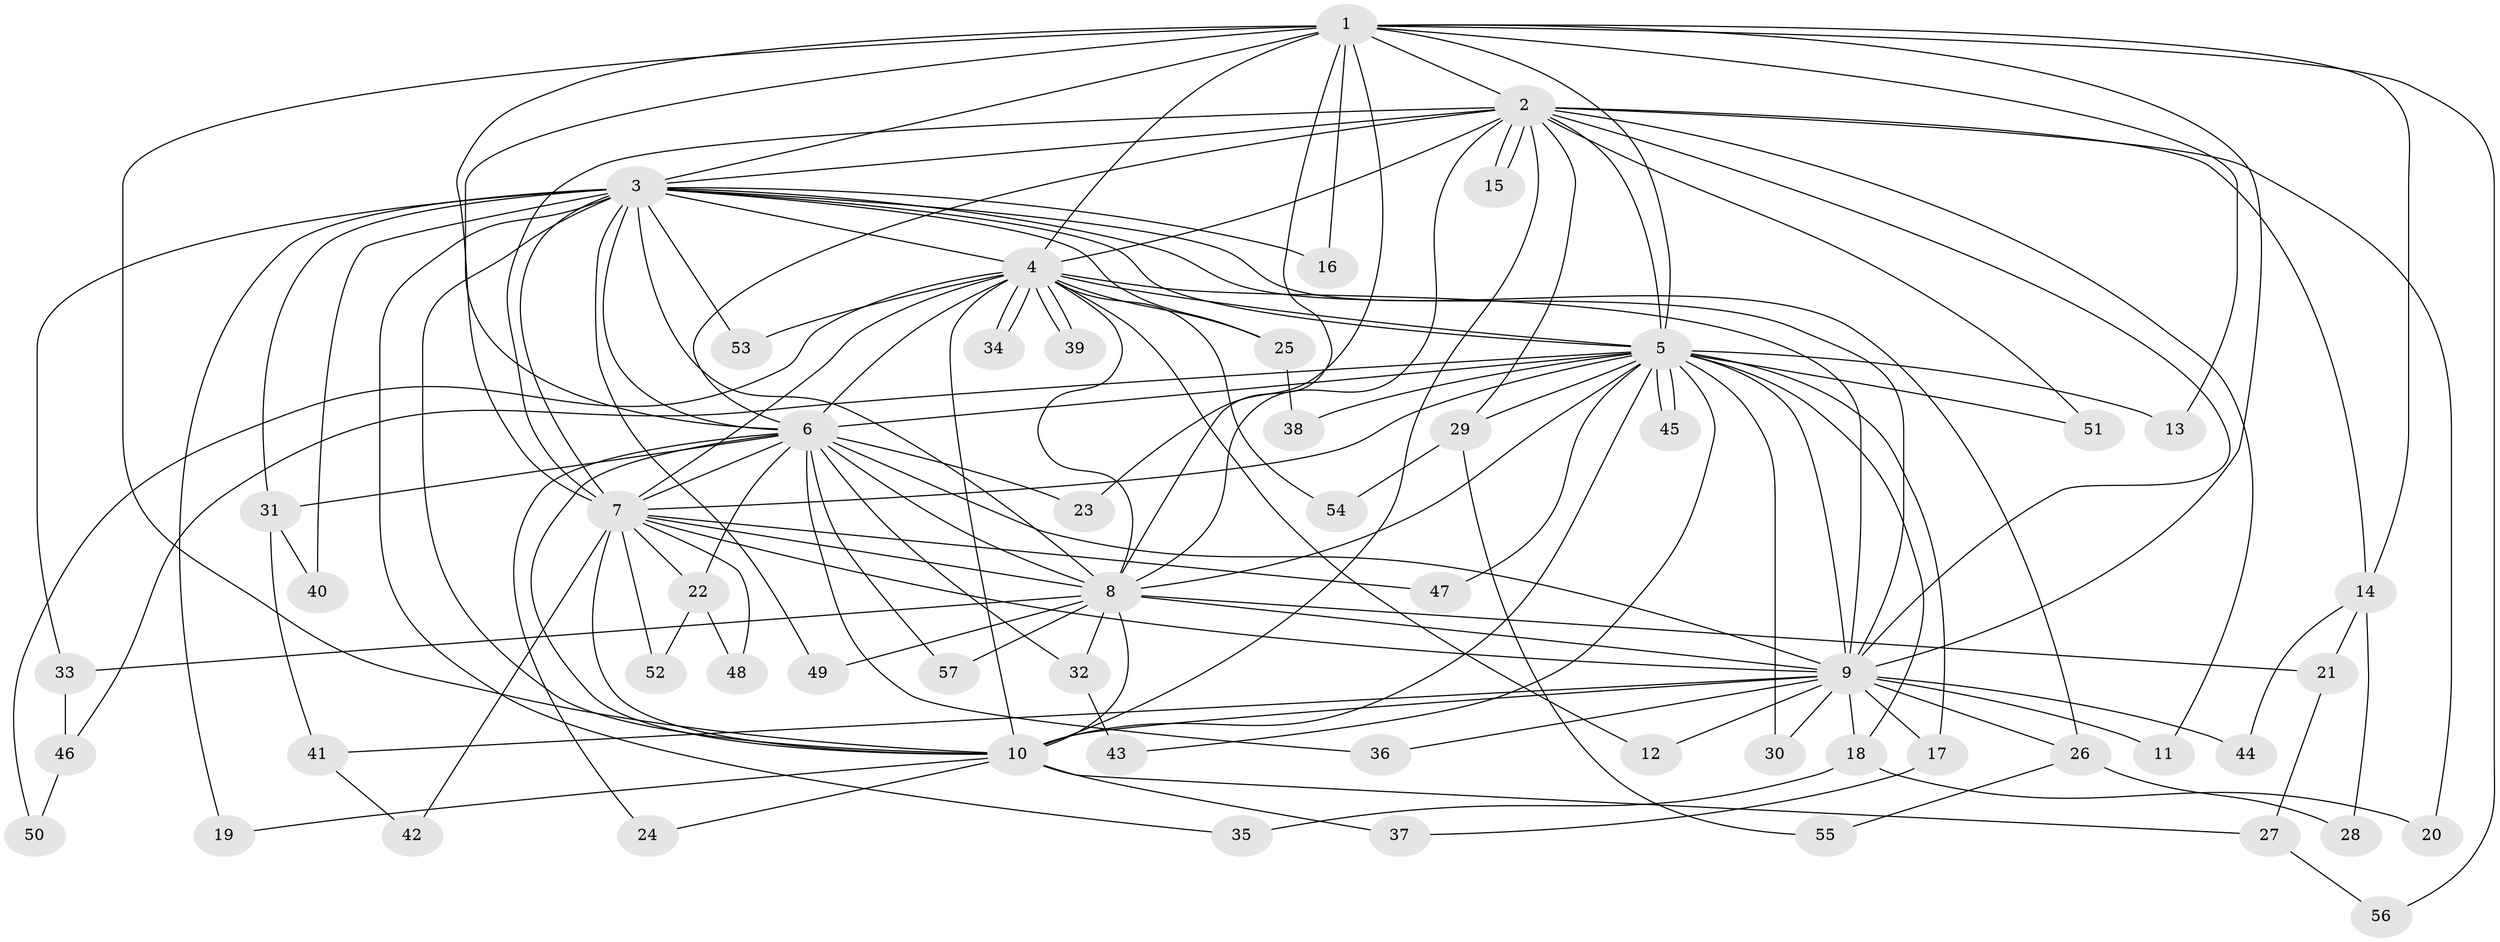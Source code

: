 // coarse degree distribution, {12: 0.04878048780487805, 13: 0.024390243902439025, 15: 0.024390243902439025, 24: 0.024390243902439025, 14: 0.024390243902439025, 11: 0.024390243902439025, 17: 0.024390243902439025, 2: 0.5365853658536586, 5: 0.024390243902439025, 3: 0.14634146341463414, 4: 0.07317073170731707, 1: 0.024390243902439025}
// Generated by graph-tools (version 1.1) at 2025/41/03/06/25 10:41:35]
// undirected, 57 vertices, 139 edges
graph export_dot {
graph [start="1"]
  node [color=gray90,style=filled];
  1;
  2;
  3;
  4;
  5;
  6;
  7;
  8;
  9;
  10;
  11;
  12;
  13;
  14;
  15;
  16;
  17;
  18;
  19;
  20;
  21;
  22;
  23;
  24;
  25;
  26;
  27;
  28;
  29;
  30;
  31;
  32;
  33;
  34;
  35;
  36;
  37;
  38;
  39;
  40;
  41;
  42;
  43;
  44;
  45;
  46;
  47;
  48;
  49;
  50;
  51;
  52;
  53;
  54;
  55;
  56;
  57;
  1 -- 2;
  1 -- 3;
  1 -- 4;
  1 -- 5;
  1 -- 6;
  1 -- 7;
  1 -- 8;
  1 -- 9;
  1 -- 10;
  1 -- 13;
  1 -- 14;
  1 -- 16;
  1 -- 23;
  1 -- 56;
  2 -- 3;
  2 -- 4;
  2 -- 5;
  2 -- 6;
  2 -- 7;
  2 -- 8;
  2 -- 9;
  2 -- 10;
  2 -- 11;
  2 -- 14;
  2 -- 15;
  2 -- 15;
  2 -- 20;
  2 -- 29;
  2 -- 51;
  3 -- 4;
  3 -- 5;
  3 -- 6;
  3 -- 7;
  3 -- 8;
  3 -- 9;
  3 -- 10;
  3 -- 16;
  3 -- 19;
  3 -- 25;
  3 -- 26;
  3 -- 31;
  3 -- 33;
  3 -- 35;
  3 -- 40;
  3 -- 49;
  3 -- 53;
  4 -- 5;
  4 -- 6;
  4 -- 7;
  4 -- 8;
  4 -- 9;
  4 -- 10;
  4 -- 12;
  4 -- 25;
  4 -- 34;
  4 -- 34;
  4 -- 39;
  4 -- 39;
  4 -- 50;
  4 -- 53;
  4 -- 54;
  5 -- 6;
  5 -- 7;
  5 -- 8;
  5 -- 9;
  5 -- 10;
  5 -- 13;
  5 -- 17;
  5 -- 18;
  5 -- 29;
  5 -- 30;
  5 -- 38;
  5 -- 43;
  5 -- 45;
  5 -- 45;
  5 -- 46;
  5 -- 47;
  5 -- 51;
  6 -- 7;
  6 -- 8;
  6 -- 9;
  6 -- 10;
  6 -- 22;
  6 -- 23;
  6 -- 24;
  6 -- 31;
  6 -- 32;
  6 -- 36;
  6 -- 57;
  7 -- 8;
  7 -- 9;
  7 -- 10;
  7 -- 22;
  7 -- 42;
  7 -- 47;
  7 -- 48;
  7 -- 52;
  8 -- 9;
  8 -- 10;
  8 -- 21;
  8 -- 32;
  8 -- 33;
  8 -- 49;
  8 -- 57;
  9 -- 10;
  9 -- 11;
  9 -- 12;
  9 -- 17;
  9 -- 18;
  9 -- 26;
  9 -- 30;
  9 -- 36;
  9 -- 41;
  9 -- 44;
  10 -- 19;
  10 -- 24;
  10 -- 27;
  10 -- 37;
  14 -- 21;
  14 -- 28;
  14 -- 44;
  17 -- 37;
  18 -- 20;
  18 -- 35;
  21 -- 27;
  22 -- 48;
  22 -- 52;
  25 -- 38;
  26 -- 28;
  26 -- 55;
  27 -- 56;
  29 -- 54;
  29 -- 55;
  31 -- 40;
  31 -- 41;
  32 -- 43;
  33 -- 46;
  41 -- 42;
  46 -- 50;
}
